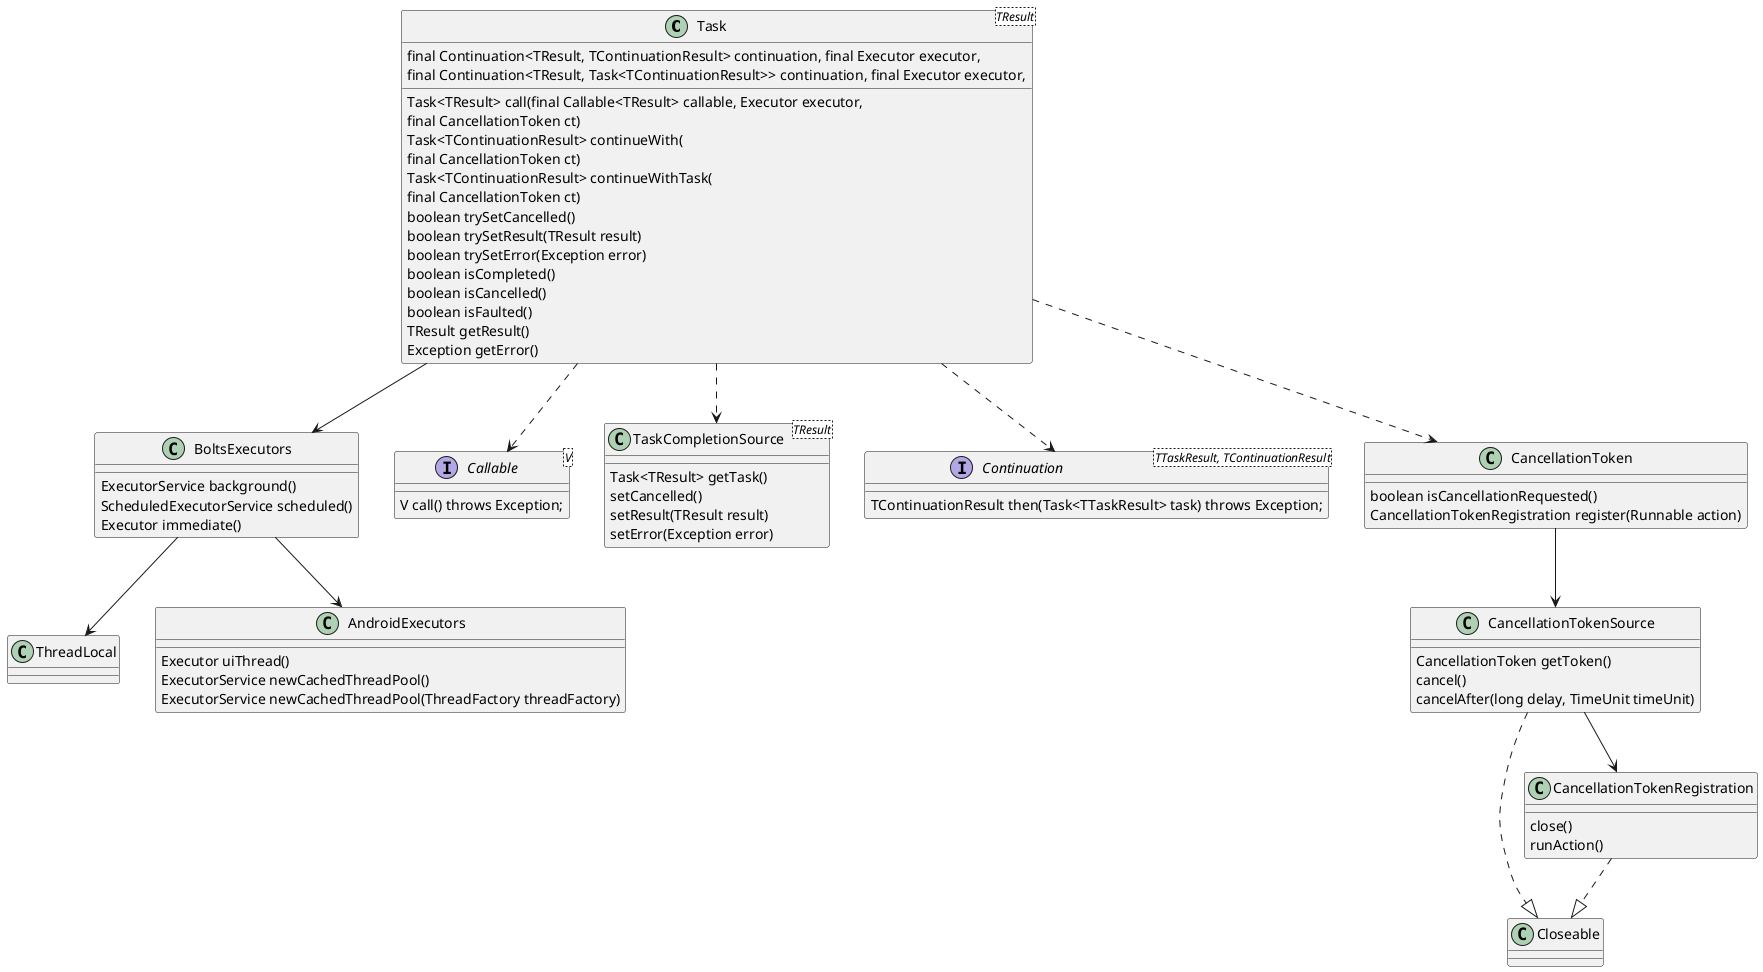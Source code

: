 @startuml bolts_uml

'执行任务管理'
class Task<TResult> { 
    Task<TResult> call(final Callable<TResult> callable, Executor executor,
      final CancellationToken ct)
    Task<TContinuationResult> continueWith(
      final Continuation<TResult, TContinuationResult> continuation, final Executor executor,
      final CancellationToken ct)  
    Task<TContinuationResult> continueWithTask(
      final Continuation<TResult, Task<TContinuationResult>> continuation, final Executor executor,
      final CancellationToken ct)
    boolean trySetCancelled()
    boolean trySetResult(TResult result)
    boolean trySetError(Exception error)      
    boolean isCompleted()
    boolean isCancelled()
    boolean isFaulted()
    TResult getResult()
    Exception getError()                
}
Task --> BoltsExecutors
'Bolts内部封装的Executor'
class BoltsExecutors {
    ExecutorService background()
    ScheduledExecutorService scheduled()
    Executor immediate()
}
BoltsExecutors --> ThreadLocal
BoltsExecutors --> AndroidExecutors
'Bolts内部为Android封装的Executor'
class AndroidExecutors {
    Executor uiThread()
    ExecutorService newCachedThreadPool()
    ExecutorService newCachedThreadPool(ThreadFactory threadFactory)
}    

Task ..> Callable
'表示一个调用任务'
interface Callable<V> {
    V call() throws Exception;
}

Task ..> TaskCompletionSource
'管理任务的连接，避免任务完成后结果被立即消费，他是Task<TResult>的生产者，通过getTask()方法让消费者访问消费'
class TaskCompletionSource<TResult> {
    '返回一个新的task，用于消费者使用来构建下一个执行'
    Task<TResult> getTask()
    setCancelled() 
    setResult(TResult result)
    setError(Exception error)
}

Task ..> Continuation
'表示一个continue任务'
interface Continuation<TTaskResult, TContinuationResult> {
  TContinuationResult then(Task<TTaskResult> task) throws Exception;
}

Task ..> CancellationToken
'传播操作应该被cancel的通知，CancellationTokenSource的装饰器'
class CancellationToken {
    boolean isCancellationRequested()
    CancellationTokenRegistration register(Runnable action)
}
CancellationToken --> CancellationTokenSource
'cancel状态的管理类'
class CancellationTokenSource {
    CancellationToken getToken()
    cancel()
    cancelAfter(long delay, TimeUnit timeUnit)
}
CancellationTokenSource ..|> Closeable
CancellationTokenSource --> CancellationTokenRegistration
class CancellationTokenRegistration {
    close()
    runAction()
} 
'表示注册到CancellationTokenSource中观察cancel的一个回调代理'
CancellationTokenRegistration ..|> Closeable

@enduml